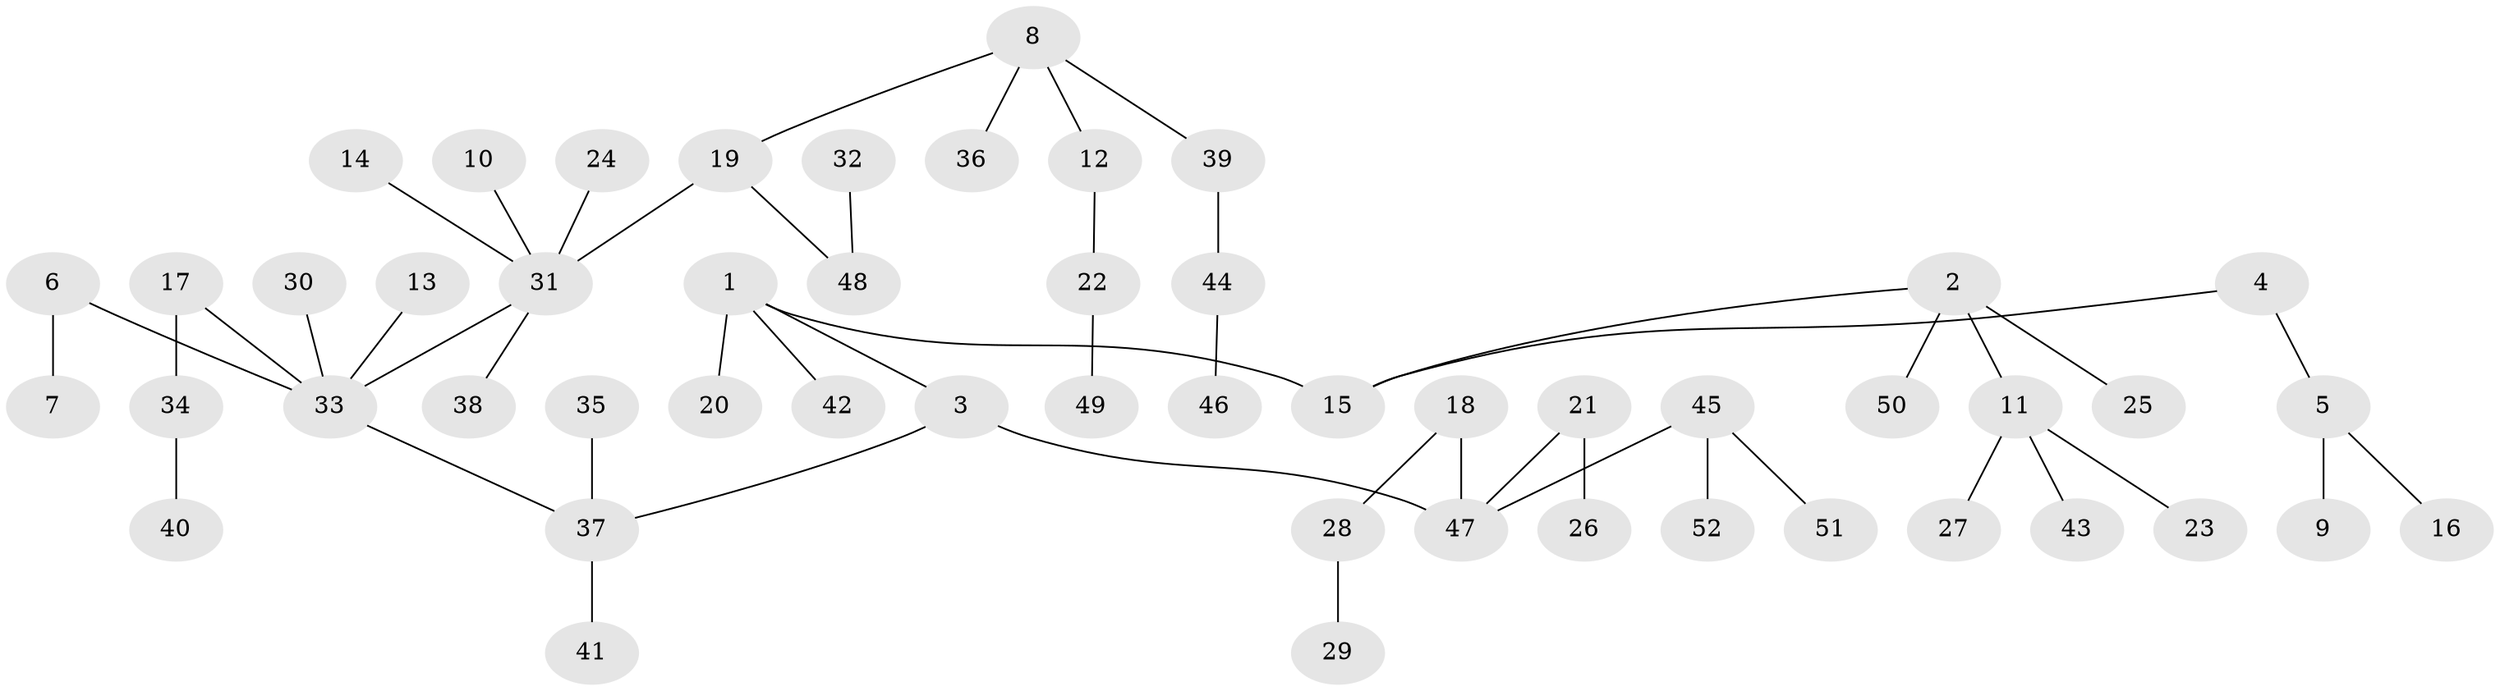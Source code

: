 // original degree distribution, {4: 0.08108108108108109, 3: 0.08108108108108109, 5: 0.04054054054054054, 2: 0.24324324324324326, 7: 0.02702702702702703, 1: 0.527027027027027}
// Generated by graph-tools (version 1.1) at 2025/37/03/04/25 23:37:29]
// undirected, 52 vertices, 51 edges
graph export_dot {
  node [color=gray90,style=filled];
  1;
  2;
  3;
  4;
  5;
  6;
  7;
  8;
  9;
  10;
  11;
  12;
  13;
  14;
  15;
  16;
  17;
  18;
  19;
  20;
  21;
  22;
  23;
  24;
  25;
  26;
  27;
  28;
  29;
  30;
  31;
  32;
  33;
  34;
  35;
  36;
  37;
  38;
  39;
  40;
  41;
  42;
  43;
  44;
  45;
  46;
  47;
  48;
  49;
  50;
  51;
  52;
  1 -- 3 [weight=1.0];
  1 -- 15 [weight=1.0];
  1 -- 20 [weight=1.0];
  1 -- 42 [weight=1.0];
  2 -- 11 [weight=1.0];
  2 -- 15 [weight=1.0];
  2 -- 25 [weight=1.0];
  2 -- 50 [weight=1.0];
  3 -- 37 [weight=1.0];
  3 -- 47 [weight=1.0];
  4 -- 5 [weight=1.0];
  4 -- 15 [weight=1.0];
  5 -- 9 [weight=1.0];
  5 -- 16 [weight=1.0];
  6 -- 7 [weight=1.0];
  6 -- 33 [weight=1.0];
  8 -- 12 [weight=1.0];
  8 -- 19 [weight=1.0];
  8 -- 36 [weight=1.0];
  8 -- 39 [weight=1.0];
  10 -- 31 [weight=1.0];
  11 -- 23 [weight=1.0];
  11 -- 27 [weight=1.0];
  11 -- 43 [weight=1.0];
  12 -- 22 [weight=1.0];
  13 -- 33 [weight=1.0];
  14 -- 31 [weight=1.0];
  17 -- 33 [weight=1.0];
  17 -- 34 [weight=1.0];
  18 -- 28 [weight=1.0];
  18 -- 47 [weight=1.0];
  19 -- 31 [weight=1.0];
  19 -- 48 [weight=1.0];
  21 -- 26 [weight=1.0];
  21 -- 47 [weight=1.0];
  22 -- 49 [weight=1.0];
  24 -- 31 [weight=1.0];
  28 -- 29 [weight=1.0];
  30 -- 33 [weight=1.0];
  31 -- 33 [weight=1.0];
  31 -- 38 [weight=1.0];
  32 -- 48 [weight=1.0];
  33 -- 37 [weight=1.0];
  34 -- 40 [weight=1.0];
  35 -- 37 [weight=1.0];
  37 -- 41 [weight=1.0];
  39 -- 44 [weight=1.0];
  44 -- 46 [weight=1.0];
  45 -- 47 [weight=1.0];
  45 -- 51 [weight=1.0];
  45 -- 52 [weight=1.0];
}
